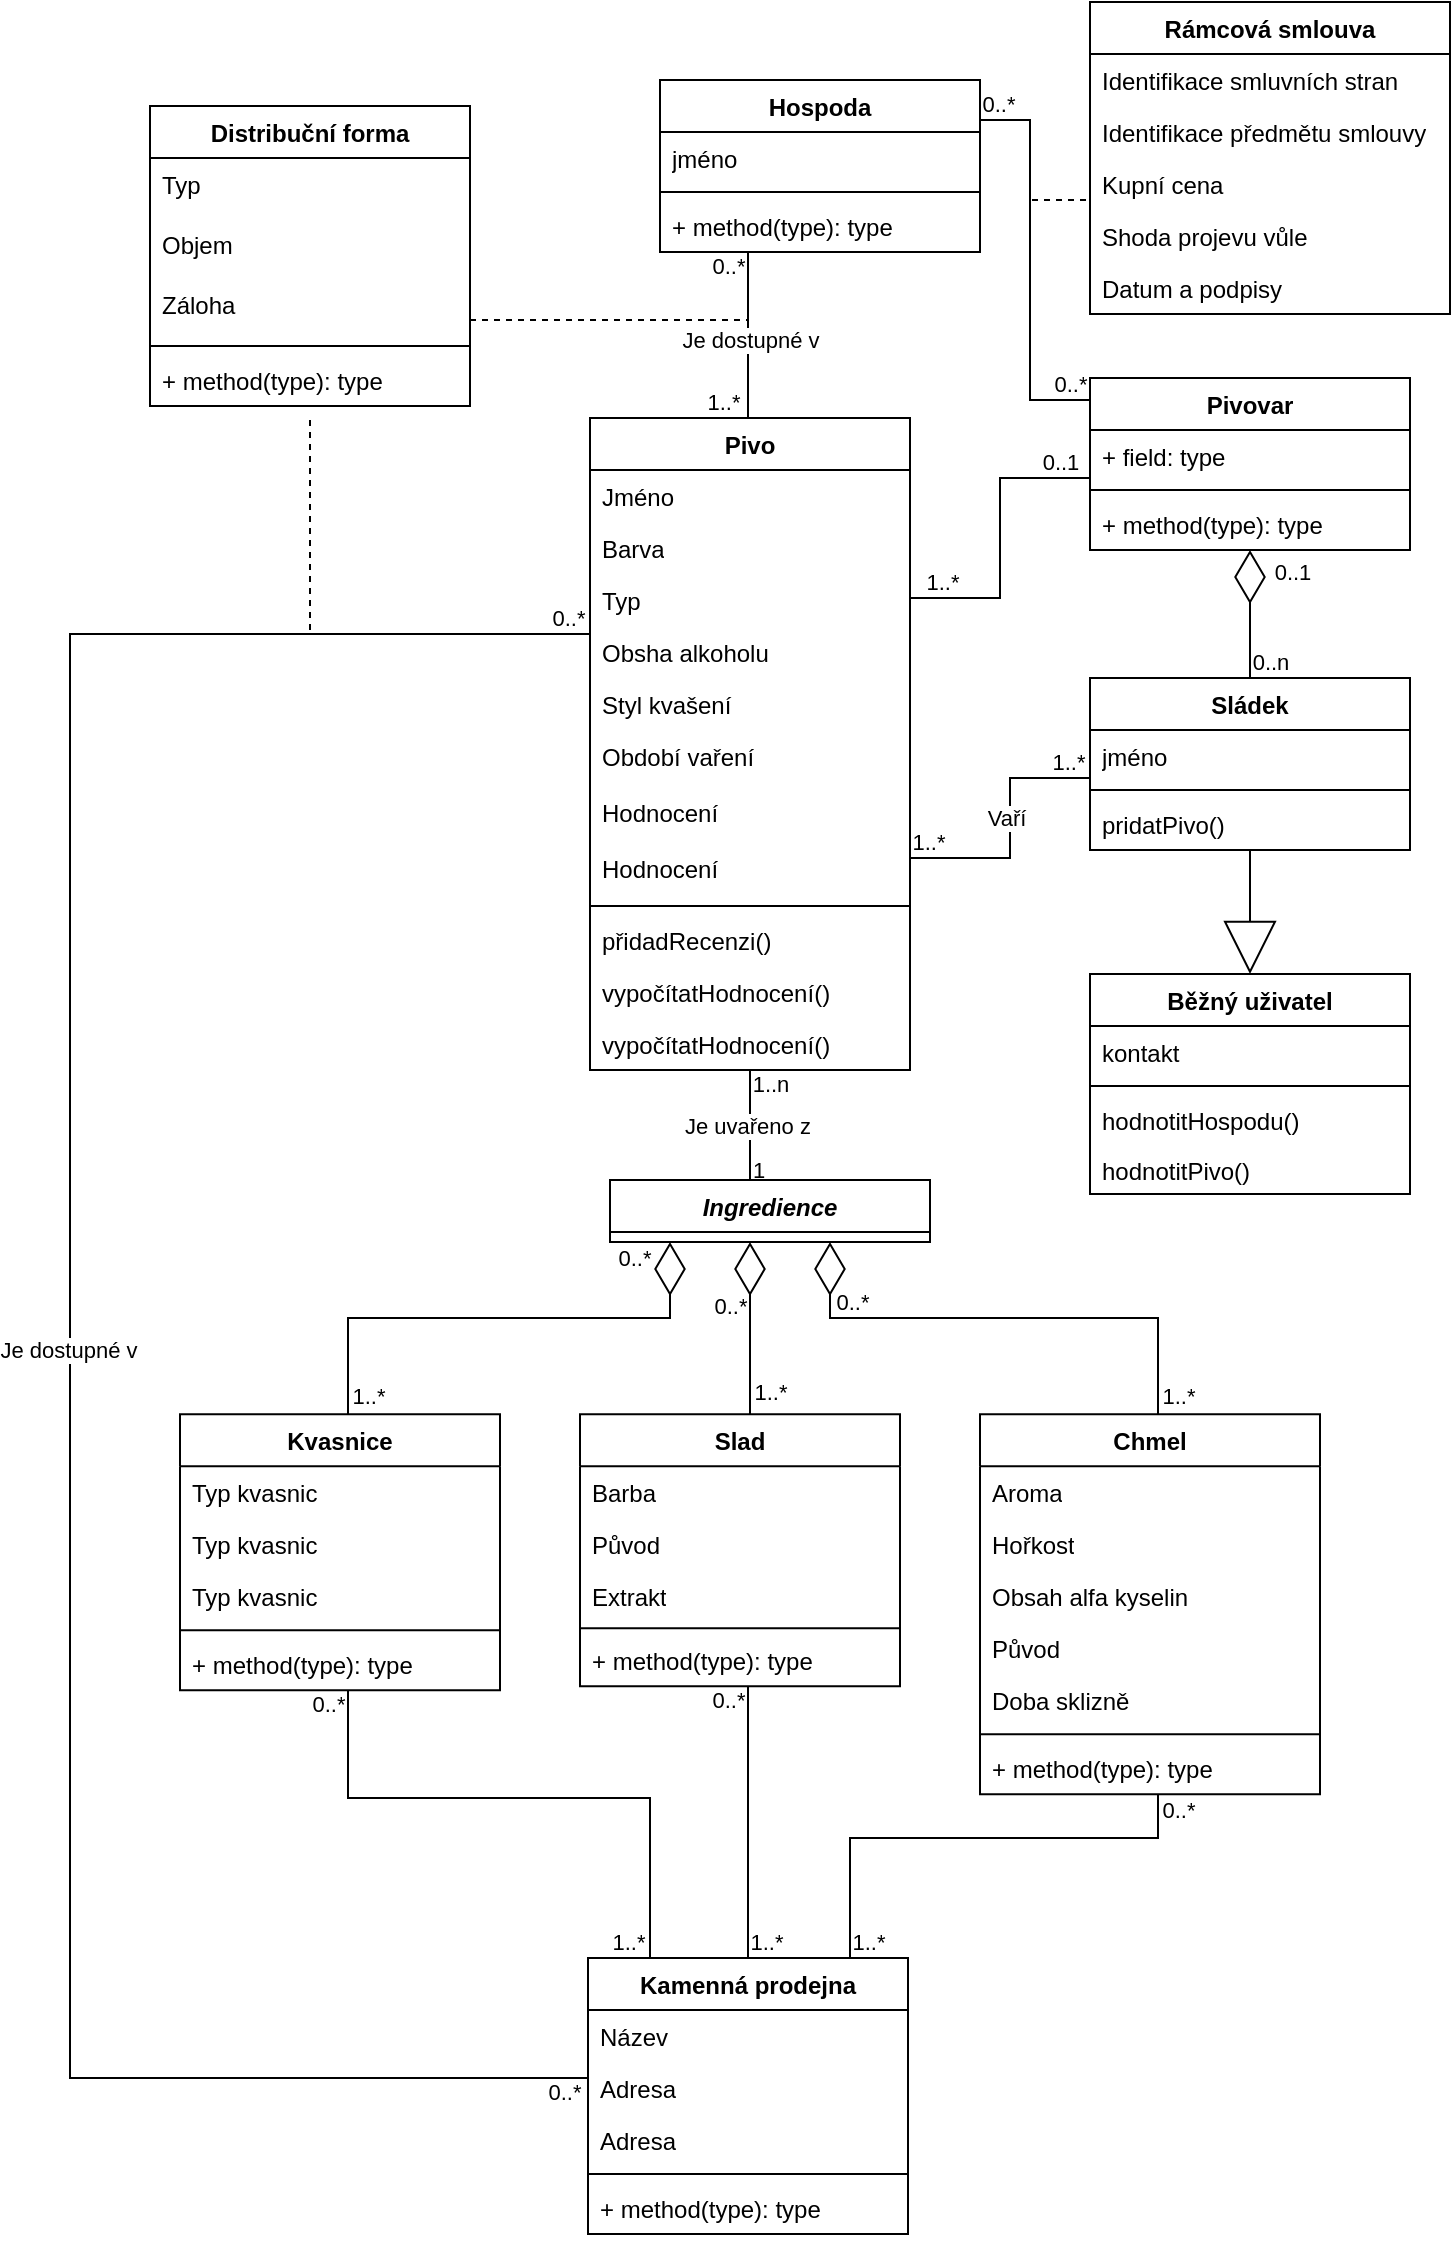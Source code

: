 <mxfile>
    <diagram id="C5RBs43oDa-KdzZeNtuy" name="Page-1">
        <mxGraphModel dx="566" dy="412" grid="1" gridSize="10" guides="1" tooltips="1" connect="1" arrows="1" fold="1" page="1" pageScale="1" pageWidth="827" pageHeight="1169" math="0" shadow="0">
            <root>
                <mxCell id="WIyWlLk6GJQsqaUBKTNV-0"/>
                <mxCell id="WIyWlLk6GJQsqaUBKTNV-1" parent="WIyWlLk6GJQsqaUBKTNV-0"/>
                <mxCell id="sR6NPdm-bq62-Y4CgQ1I-216" style="edgeStyle=orthogonalEdgeStyle;rounded=0;orthogonalLoop=1;jettySize=auto;html=1;endArrow=none;endFill=0;" parent="WIyWlLk6GJQsqaUBKTNV-1" source="sR6NPdm-bq62-Y4CgQ1I-8" target="sR6NPdm-bq62-Y4CgQ1I-145" edge="1">
                    <mxGeometry relative="1" as="geometry">
                        <Array as="points">
                            <mxPoint x="440" y="550"/>
                            <mxPoint x="440" y="550"/>
                        </Array>
                    </mxGeometry>
                </mxCell>
                <mxCell id="sR6NPdm-bq62-Y4CgQ1I-217" value="Je uvařeno z&amp;nbsp;" style="edgeLabel;html=1;align=center;verticalAlign=middle;resizable=0;points=[];" parent="sR6NPdm-bq62-Y4CgQ1I-216" vertex="1" connectable="0">
                    <mxGeometry x="-0.118" relative="1" as="geometry">
                        <mxPoint y="3" as="offset"/>
                    </mxGeometry>
                </mxCell>
                <mxCell id="sR6NPdm-bq62-Y4CgQ1I-294" value="1..n" style="edgeLabel;html=1;align=center;verticalAlign=middle;resizable=0;points=[];" parent="sR6NPdm-bq62-Y4CgQ1I-216" vertex="1" connectable="0">
                    <mxGeometry x="-0.876" y="1" relative="1" as="geometry">
                        <mxPoint x="9" y="3" as="offset"/>
                    </mxGeometry>
                </mxCell>
                <mxCell id="sR6NPdm-bq62-Y4CgQ1I-295" value="1" style="edgeLabel;html=1;align=center;verticalAlign=middle;resizable=0;points=[];" parent="sR6NPdm-bq62-Y4CgQ1I-216" vertex="1" connectable="0">
                    <mxGeometry x="0.786" relative="1" as="geometry">
                        <mxPoint x="4" y="1" as="offset"/>
                    </mxGeometry>
                </mxCell>
                <mxCell id="sR6NPdm-bq62-Y4CgQ1I-234" style="edgeStyle=orthogonalEdgeStyle;rounded=0;orthogonalLoop=1;jettySize=auto;html=1;endArrow=none;endFill=0;" parent="WIyWlLk6GJQsqaUBKTNV-1" source="sR6NPdm-bq62-Y4CgQ1I-8" target="sR6NPdm-bq62-Y4CgQ1I-149" edge="1">
                    <mxGeometry relative="1" as="geometry">
                        <Array as="points">
                            <mxPoint x="90" y="347"/>
                            <mxPoint x="90" y="1069"/>
                        </Array>
                    </mxGeometry>
                </mxCell>
                <mxCell id="sR6NPdm-bq62-Y4CgQ1I-236" value="Je dostupné v" style="edgeLabel;html=1;align=center;verticalAlign=middle;resizable=0;points=[];" parent="sR6NPdm-bq62-Y4CgQ1I-234" vertex="1" connectable="0">
                    <mxGeometry x="-0.003" y="-1" relative="1" as="geometry">
                        <mxPoint y="-1" as="offset"/>
                    </mxGeometry>
                </mxCell>
                <mxCell id="sR6NPdm-bq62-Y4CgQ1I-240" value="0..*" style="edgeLabel;html=1;align=center;verticalAlign=middle;resizable=0;points=[];" parent="sR6NPdm-bq62-Y4CgQ1I-234" vertex="1" connectable="0">
                    <mxGeometry x="-0.979" y="1" relative="1" as="geometry">
                        <mxPoint x="2" y="-9" as="offset"/>
                    </mxGeometry>
                </mxCell>
                <mxCell id="sR6NPdm-bq62-Y4CgQ1I-241" value="0..*" style="edgeLabel;html=1;align=center;verticalAlign=middle;resizable=0;points=[];" parent="sR6NPdm-bq62-Y4CgQ1I-234" vertex="1" connectable="0">
                    <mxGeometry x="0.986" y="-3" relative="1" as="geometry">
                        <mxPoint x="-4" y="4" as="offset"/>
                    </mxGeometry>
                </mxCell>
                <mxCell id="sR6NPdm-bq62-Y4CgQ1I-301" style="edgeStyle=orthogonalEdgeStyle;rounded=0;orthogonalLoop=1;jettySize=auto;html=1;endArrow=none;endFill=0;" parent="WIyWlLk6GJQsqaUBKTNV-1" source="sR6NPdm-bq62-Y4CgQ1I-8" target="sR6NPdm-bq62-Y4CgQ1I-247" edge="1">
                    <mxGeometry relative="1" as="geometry">
                        <Array as="points">
                            <mxPoint x="560" y="459"/>
                            <mxPoint x="560" y="419"/>
                        </Array>
                    </mxGeometry>
                </mxCell>
                <mxCell id="sR6NPdm-bq62-Y4CgQ1I-302" value="Vaří" style="edgeLabel;html=1;align=center;verticalAlign=middle;resizable=0;points=[];" parent="sR6NPdm-bq62-Y4CgQ1I-301" vertex="1" connectable="0">
                    <mxGeometry x="-0.033" y="2" relative="1" as="geometry">
                        <mxPoint y="-7" as="offset"/>
                    </mxGeometry>
                </mxCell>
                <mxCell id="sR6NPdm-bq62-Y4CgQ1I-303" value="1..*" style="edgeLabel;html=1;align=center;verticalAlign=middle;resizable=0;points=[];" parent="sR6NPdm-bq62-Y4CgQ1I-301" vertex="1" connectable="0">
                    <mxGeometry x="-0.908" y="2" relative="1" as="geometry">
                        <mxPoint x="3" y="-6" as="offset"/>
                    </mxGeometry>
                </mxCell>
                <mxCell id="sR6NPdm-bq62-Y4CgQ1I-304" value="1..*" style="edgeLabel;html=1;align=center;verticalAlign=middle;resizable=0;points=[];" parent="sR6NPdm-bq62-Y4CgQ1I-301" vertex="1" connectable="0">
                    <mxGeometry x="0.854" y="2" relative="1" as="geometry">
                        <mxPoint x="-2" y="-6" as="offset"/>
                    </mxGeometry>
                </mxCell>
                <mxCell id="sR6NPdm-bq62-Y4CgQ1I-8" value="Pivo" style="swimlane;fontStyle=1;align=center;verticalAlign=top;childLayout=stackLayout;horizontal=1;startSize=26;horizontalStack=0;resizeParent=1;resizeParentMax=0;resizeLast=0;collapsible=1;marginBottom=0;whiteSpace=wrap;html=1;" parent="WIyWlLk6GJQsqaUBKTNV-1" vertex="1">
                    <mxGeometry x="350" y="239" width="160" height="326" as="geometry"/>
                </mxCell>
                <mxCell id="sR6NPdm-bq62-Y4CgQ1I-9" value="Jméno" style="text;strokeColor=none;fillColor=none;align=left;verticalAlign=top;spacingLeft=4;spacingRight=4;overflow=hidden;rotatable=0;points=[[0,0.5],[1,0.5]];portConstraint=eastwest;whiteSpace=wrap;html=1;" parent="sR6NPdm-bq62-Y4CgQ1I-8" vertex="1">
                    <mxGeometry y="26" width="160" height="26" as="geometry"/>
                </mxCell>
                <mxCell id="sR6NPdm-bq62-Y4CgQ1I-12" value="Barva" style="text;strokeColor=none;fillColor=none;align=left;verticalAlign=top;spacingLeft=4;spacingRight=4;overflow=hidden;rotatable=0;points=[[0,0.5],[1,0.5]];portConstraint=eastwest;whiteSpace=wrap;html=1;" parent="sR6NPdm-bq62-Y4CgQ1I-8" vertex="1">
                    <mxGeometry y="52" width="160" height="26" as="geometry"/>
                </mxCell>
                <mxCell id="sR6NPdm-bq62-Y4CgQ1I-13" value="Typ" style="text;strokeColor=none;fillColor=none;align=left;verticalAlign=top;spacingLeft=4;spacingRight=4;overflow=hidden;rotatable=0;points=[[0,0.5],[1,0.5]];portConstraint=eastwest;whiteSpace=wrap;html=1;" parent="sR6NPdm-bq62-Y4CgQ1I-8" vertex="1">
                    <mxGeometry y="78" width="160" height="26" as="geometry"/>
                </mxCell>
                <mxCell id="sR6NPdm-bq62-Y4CgQ1I-14" value="Obsha alkoholu" style="text;strokeColor=none;fillColor=none;align=left;verticalAlign=top;spacingLeft=4;spacingRight=4;overflow=hidden;rotatable=0;points=[[0,0.5],[1,0.5]];portConstraint=eastwest;whiteSpace=wrap;html=1;" parent="sR6NPdm-bq62-Y4CgQ1I-8" vertex="1">
                    <mxGeometry y="104" width="160" height="26" as="geometry"/>
                </mxCell>
                <mxCell id="sR6NPdm-bq62-Y4CgQ1I-143" value="Styl kvašení" style="text;strokeColor=none;fillColor=none;align=left;verticalAlign=top;spacingLeft=4;spacingRight=4;overflow=hidden;rotatable=0;points=[[0,0.5],[1,0.5]];portConstraint=eastwest;whiteSpace=wrap;html=1;" parent="sR6NPdm-bq62-Y4CgQ1I-8" vertex="1">
                    <mxGeometry y="130" width="160" height="26" as="geometry"/>
                </mxCell>
                <mxCell id="sR6NPdm-bq62-Y4CgQ1I-144" value="Období vaření" style="text;strokeColor=none;fillColor=none;align=left;verticalAlign=top;spacingLeft=4;spacingRight=4;overflow=hidden;rotatable=0;points=[[0,0.5],[1,0.5]];portConstraint=eastwest;whiteSpace=wrap;html=1;" parent="sR6NPdm-bq62-Y4CgQ1I-8" vertex="1">
                    <mxGeometry y="156" width="160" height="28" as="geometry"/>
                </mxCell>
                <mxCell id="sR6NPdm-bq62-Y4CgQ1I-259" value="Hodnocení" style="text;strokeColor=none;fillColor=none;align=left;verticalAlign=top;spacingLeft=4;spacingRight=4;overflow=hidden;rotatable=0;points=[[0,0.5],[1,0.5]];portConstraint=eastwest;whiteSpace=wrap;html=1;" parent="sR6NPdm-bq62-Y4CgQ1I-8" vertex="1">
                    <mxGeometry y="184" width="160" height="28" as="geometry"/>
                </mxCell>
                <mxCell id="sR6NPdm-bq62-Y4CgQ1I-325" value="Hodnocení" style="text;strokeColor=none;fillColor=none;align=left;verticalAlign=top;spacingLeft=4;spacingRight=4;overflow=hidden;rotatable=0;points=[[0,0.5],[1,0.5]];portConstraint=eastwest;whiteSpace=wrap;html=1;" parent="sR6NPdm-bq62-Y4CgQ1I-8" vertex="1">
                    <mxGeometry y="212" width="160" height="28" as="geometry"/>
                </mxCell>
                <mxCell id="sR6NPdm-bq62-Y4CgQ1I-10" value="" style="line;strokeWidth=1;fillColor=none;align=left;verticalAlign=middle;spacingTop=-1;spacingLeft=3;spacingRight=3;rotatable=0;labelPosition=right;points=[];portConstraint=eastwest;strokeColor=inherit;" parent="sR6NPdm-bq62-Y4CgQ1I-8" vertex="1">
                    <mxGeometry y="240" width="160" height="8" as="geometry"/>
                </mxCell>
                <mxCell id="sR6NPdm-bq62-Y4CgQ1I-322" value="přidadRecenzi()" style="text;strokeColor=none;fillColor=none;align=left;verticalAlign=top;spacingLeft=4;spacingRight=4;overflow=hidden;rotatable=0;points=[[0,0.5],[1,0.5]];portConstraint=eastwest;whiteSpace=wrap;html=1;" parent="sR6NPdm-bq62-Y4CgQ1I-8" vertex="1">
                    <mxGeometry y="248" width="160" height="26" as="geometry"/>
                </mxCell>
                <mxCell id="sR6NPdm-bq62-Y4CgQ1I-11" value="vypočítatHodnocení()" style="text;strokeColor=none;fillColor=none;align=left;verticalAlign=top;spacingLeft=4;spacingRight=4;overflow=hidden;rotatable=0;points=[[0,0.5],[1,0.5]];portConstraint=eastwest;whiteSpace=wrap;html=1;" parent="sR6NPdm-bq62-Y4CgQ1I-8" vertex="1">
                    <mxGeometry y="274" width="160" height="26" as="geometry"/>
                </mxCell>
                <mxCell id="sR6NPdm-bq62-Y4CgQ1I-323" value="vypočítatHodnocení()" style="text;strokeColor=none;fillColor=none;align=left;verticalAlign=top;spacingLeft=4;spacingRight=4;overflow=hidden;rotatable=0;points=[[0,0.5],[1,0.5]];portConstraint=eastwest;whiteSpace=wrap;html=1;" parent="sR6NPdm-bq62-Y4CgQ1I-8" vertex="1">
                    <mxGeometry y="300" width="160" height="26" as="geometry"/>
                </mxCell>
                <mxCell id="sR6NPdm-bq62-Y4CgQ1I-149" value="Kamenná prodejna" style="swimlane;fontStyle=1;align=center;verticalAlign=top;childLayout=stackLayout;horizontal=1;startSize=26;horizontalStack=0;resizeParent=1;resizeParentMax=0;resizeLast=0;collapsible=1;marginBottom=0;whiteSpace=wrap;html=1;" parent="WIyWlLk6GJQsqaUBKTNV-1" vertex="1">
                    <mxGeometry x="349" y="1009" width="160" height="138" as="geometry"/>
                </mxCell>
                <mxCell id="sR6NPdm-bq62-Y4CgQ1I-150" value="Název" style="text;strokeColor=none;fillColor=none;align=left;verticalAlign=top;spacingLeft=4;spacingRight=4;overflow=hidden;rotatable=0;points=[[0,0.5],[1,0.5]];portConstraint=eastwest;whiteSpace=wrap;html=1;" parent="sR6NPdm-bq62-Y4CgQ1I-149" vertex="1">
                    <mxGeometry y="26" width="160" height="26" as="geometry"/>
                </mxCell>
                <mxCell id="sR6NPdm-bq62-Y4CgQ1I-242" value="Adresa" style="text;strokeColor=none;fillColor=none;align=left;verticalAlign=top;spacingLeft=4;spacingRight=4;overflow=hidden;rotatable=0;points=[[0,0.5],[1,0.5]];portConstraint=eastwest;whiteSpace=wrap;html=1;" parent="sR6NPdm-bq62-Y4CgQ1I-149" vertex="1">
                    <mxGeometry y="52" width="160" height="26" as="geometry"/>
                </mxCell>
                <mxCell id="sR6NPdm-bq62-Y4CgQ1I-187" value="Adresa" style="text;strokeColor=none;fillColor=none;align=left;verticalAlign=top;spacingLeft=4;spacingRight=4;overflow=hidden;rotatable=0;points=[[0,0.5],[1,0.5]];portConstraint=eastwest;whiteSpace=wrap;html=1;" parent="sR6NPdm-bq62-Y4CgQ1I-149" vertex="1">
                    <mxGeometry y="78" width="160" height="26" as="geometry"/>
                </mxCell>
                <mxCell id="sR6NPdm-bq62-Y4CgQ1I-151" value="" style="line;strokeWidth=1;fillColor=none;align=left;verticalAlign=middle;spacingTop=-1;spacingLeft=3;spacingRight=3;rotatable=0;labelPosition=right;points=[];portConstraint=eastwest;strokeColor=inherit;" parent="sR6NPdm-bq62-Y4CgQ1I-149" vertex="1">
                    <mxGeometry y="104" width="160" height="8" as="geometry"/>
                </mxCell>
                <mxCell id="sR6NPdm-bq62-Y4CgQ1I-152" value="+ method(type): type" style="text;strokeColor=none;fillColor=none;align=left;verticalAlign=top;spacingLeft=4;spacingRight=4;overflow=hidden;rotatable=0;points=[[0,0.5],[1,0.5]];portConstraint=eastwest;whiteSpace=wrap;html=1;" parent="sR6NPdm-bq62-Y4CgQ1I-149" vertex="1">
                    <mxGeometry y="112" width="160" height="26" as="geometry"/>
                </mxCell>
                <mxCell id="sR6NPdm-bq62-Y4CgQ1I-190" style="edgeStyle=orthogonalEdgeStyle;rounded=0;orthogonalLoop=1;jettySize=auto;html=1;endArrow=none;endFill=0;" parent="WIyWlLk6GJQsqaUBKTNV-1" source="sR6NPdm-bq62-Y4CgQ1I-153" target="sR6NPdm-bq62-Y4CgQ1I-149" edge="1">
                    <mxGeometry relative="1" as="geometry">
                        <Array as="points">
                            <mxPoint x="429" y="899"/>
                            <mxPoint x="429" y="899"/>
                        </Array>
                    </mxGeometry>
                </mxCell>
                <mxCell id="sR6NPdm-bq62-Y4CgQ1I-326" value="1..*" style="edgeLabel;html=1;align=center;verticalAlign=middle;resizable=0;points=[];" parent="sR6NPdm-bq62-Y4CgQ1I-190" vertex="1" connectable="0">
                    <mxGeometry x="-0.845" relative="1" as="geometry">
                        <mxPoint x="9" y="117" as="offset"/>
                    </mxGeometry>
                </mxCell>
                <mxCell id="sR6NPdm-bq62-Y4CgQ1I-332" value="0..*" style="edgeLabel;html=1;align=center;verticalAlign=middle;resizable=0;points=[];" parent="sR6NPdm-bq62-Y4CgQ1I-190" vertex="1" connectable="0">
                    <mxGeometry x="-0.885" y="-1" relative="1" as="geometry">
                        <mxPoint x="-9" y="-1" as="offset"/>
                    </mxGeometry>
                </mxCell>
                <mxCell id="sR6NPdm-bq62-Y4CgQ1I-153" value="Slad" style="swimlane;fontStyle=1;align=center;verticalAlign=top;childLayout=stackLayout;horizontal=1;startSize=26;horizontalStack=0;resizeParent=1;resizeParentMax=0;resizeLast=0;collapsible=1;marginBottom=0;whiteSpace=wrap;html=1;" parent="WIyWlLk6GJQsqaUBKTNV-1" vertex="1">
                    <mxGeometry x="345" y="737.17" width="160" height="136" as="geometry"/>
                </mxCell>
                <mxCell id="sR6NPdm-bq62-Y4CgQ1I-154" value="Barba" style="text;strokeColor=none;fillColor=none;align=left;verticalAlign=top;spacingLeft=4;spacingRight=4;overflow=hidden;rotatable=0;points=[[0,0.5],[1,0.5]];portConstraint=eastwest;whiteSpace=wrap;html=1;" parent="sR6NPdm-bq62-Y4CgQ1I-153" vertex="1">
                    <mxGeometry y="26" width="160" height="26" as="geometry"/>
                </mxCell>
                <mxCell id="sR6NPdm-bq62-Y4CgQ1I-177" value="Původ" style="text;strokeColor=none;fillColor=none;align=left;verticalAlign=top;spacingLeft=4;spacingRight=4;overflow=hidden;rotatable=0;points=[[0,0.5],[1,0.5]];portConstraint=eastwest;whiteSpace=wrap;html=1;" parent="sR6NPdm-bq62-Y4CgQ1I-153" vertex="1">
                    <mxGeometry y="52" width="160" height="26" as="geometry"/>
                </mxCell>
                <mxCell id="sR6NPdm-bq62-Y4CgQ1I-178" value="Extrakt" style="text;strokeColor=none;fillColor=none;align=left;verticalAlign=top;spacingLeft=4;spacingRight=4;overflow=hidden;rotatable=0;points=[[0,0.5],[1,0.5]];portConstraint=eastwest;whiteSpace=wrap;html=1;" parent="sR6NPdm-bq62-Y4CgQ1I-153" vertex="1">
                    <mxGeometry y="78" width="160" height="26" as="geometry"/>
                </mxCell>
                <mxCell id="sR6NPdm-bq62-Y4CgQ1I-155" value="" style="line;strokeWidth=1;fillColor=none;align=left;verticalAlign=middle;spacingTop=-1;spacingLeft=3;spacingRight=3;rotatable=0;labelPosition=right;points=[];portConstraint=eastwest;strokeColor=inherit;" parent="sR6NPdm-bq62-Y4CgQ1I-153" vertex="1">
                    <mxGeometry y="104" width="160" height="6" as="geometry"/>
                </mxCell>
                <mxCell id="sR6NPdm-bq62-Y4CgQ1I-156" value="+ method(type): type" style="text;strokeColor=none;fillColor=none;align=left;verticalAlign=top;spacingLeft=4;spacingRight=4;overflow=hidden;rotatable=0;points=[[0,0.5],[1,0.5]];portConstraint=eastwest;whiteSpace=wrap;html=1;" parent="sR6NPdm-bq62-Y4CgQ1I-153" vertex="1">
                    <mxGeometry y="110" width="160" height="26" as="geometry"/>
                </mxCell>
                <mxCell id="sR6NPdm-bq62-Y4CgQ1I-172" style="edgeStyle=orthogonalEdgeStyle;rounded=0;orthogonalLoop=1;jettySize=auto;html=1;startSize=6;endArrow=diamondThin;endFill=0;endSize=24;" parent="WIyWlLk6GJQsqaUBKTNV-1" source="sR6NPdm-bq62-Y4CgQ1I-157" target="sR6NPdm-bq62-Y4CgQ1I-145" edge="1">
                    <mxGeometry relative="1" as="geometry">
                        <Array as="points">
                            <mxPoint x="229" y="689"/>
                            <mxPoint x="390" y="689"/>
                        </Array>
                    </mxGeometry>
                </mxCell>
                <mxCell id="sR6NPdm-bq62-Y4CgQ1I-288" value="1..*" style="edgeLabel;html=1;align=center;verticalAlign=middle;resizable=0;points=[];" parent="sR6NPdm-bq62-Y4CgQ1I-172" vertex="1" connectable="0">
                    <mxGeometry x="-0.912" relative="1" as="geometry">
                        <mxPoint x="10" y="2" as="offset"/>
                    </mxGeometry>
                </mxCell>
                <mxCell id="sR6NPdm-bq62-Y4CgQ1I-289" value="0..*" style="edgeLabel;html=1;align=center;verticalAlign=middle;resizable=0;points=[];" parent="sR6NPdm-bq62-Y4CgQ1I-172" vertex="1" connectable="0">
                    <mxGeometry x="0.913" y="8" relative="1" as="geometry">
                        <mxPoint x="-10" y="-3" as="offset"/>
                    </mxGeometry>
                </mxCell>
                <mxCell id="sR6NPdm-bq62-Y4CgQ1I-189" style="edgeStyle=orthogonalEdgeStyle;rounded=0;orthogonalLoop=1;jettySize=auto;html=1;endArrow=none;endFill=0;" parent="WIyWlLk6GJQsqaUBKTNV-1" source="sR6NPdm-bq62-Y4CgQ1I-157" target="sR6NPdm-bq62-Y4CgQ1I-149" edge="1">
                    <mxGeometry relative="1" as="geometry">
                        <Array as="points">
                            <mxPoint x="229" y="929"/>
                            <mxPoint x="380" y="929"/>
                        </Array>
                    </mxGeometry>
                </mxCell>
                <mxCell id="sR6NPdm-bq62-Y4CgQ1I-331" value="0..*" style="edgeLabel;html=1;align=center;verticalAlign=middle;resizable=0;points=[];" parent="sR6NPdm-bq62-Y4CgQ1I-189" vertex="1" connectable="0">
                    <mxGeometry x="-0.929" y="-3" relative="1" as="geometry">
                        <mxPoint x="-7" y="-3" as="offset"/>
                    </mxGeometry>
                </mxCell>
                <mxCell id="sR6NPdm-bq62-Y4CgQ1I-157" value="Kvasnice" style="swimlane;fontStyle=1;align=center;verticalAlign=top;childLayout=stackLayout;horizontal=1;startSize=26;horizontalStack=0;resizeParent=1;resizeParentMax=0;resizeLast=0;collapsible=1;marginBottom=0;whiteSpace=wrap;html=1;" parent="WIyWlLk6GJQsqaUBKTNV-1" vertex="1">
                    <mxGeometry x="145" y="737.17" width="160" height="138" as="geometry">
                        <mxRectangle x="145" y="737.17" width="90" height="30" as="alternateBounds"/>
                    </mxGeometry>
                </mxCell>
                <mxCell id="sR6NPdm-bq62-Y4CgQ1I-158" value="Typ kvasnic" style="text;strokeColor=none;fillColor=none;align=left;verticalAlign=top;spacingLeft=4;spacingRight=4;overflow=hidden;rotatable=0;points=[[0,0.5],[1,0.5]];portConstraint=eastwest;whiteSpace=wrap;html=1;" parent="sR6NPdm-bq62-Y4CgQ1I-157" vertex="1">
                    <mxGeometry y="26" width="160" height="26" as="geometry"/>
                </mxCell>
                <mxCell id="sR6NPdm-bq62-Y4CgQ1I-175" value="Typ kvasnic" style="text;strokeColor=none;fillColor=none;align=left;verticalAlign=top;spacingLeft=4;spacingRight=4;overflow=hidden;rotatable=0;points=[[0,0.5],[1,0.5]];portConstraint=eastwest;whiteSpace=wrap;html=1;" parent="sR6NPdm-bq62-Y4CgQ1I-157" vertex="1">
                    <mxGeometry y="52" width="160" height="26" as="geometry"/>
                </mxCell>
                <mxCell id="sR6NPdm-bq62-Y4CgQ1I-176" value="Typ kvasnic" style="text;strokeColor=none;fillColor=none;align=left;verticalAlign=top;spacingLeft=4;spacingRight=4;overflow=hidden;rotatable=0;points=[[0,0.5],[1,0.5]];portConstraint=eastwest;whiteSpace=wrap;html=1;" parent="sR6NPdm-bq62-Y4CgQ1I-157" vertex="1">
                    <mxGeometry y="78" width="160" height="26" as="geometry"/>
                </mxCell>
                <mxCell id="sR6NPdm-bq62-Y4CgQ1I-159" value="" style="line;strokeWidth=1;fillColor=none;align=left;verticalAlign=middle;spacingTop=-1;spacingLeft=3;spacingRight=3;rotatable=0;labelPosition=right;points=[];portConstraint=eastwest;strokeColor=inherit;" parent="sR6NPdm-bq62-Y4CgQ1I-157" vertex="1">
                    <mxGeometry y="104" width="160" height="8" as="geometry"/>
                </mxCell>
                <mxCell id="sR6NPdm-bq62-Y4CgQ1I-160" value="+ method(type): type" style="text;strokeColor=none;fillColor=none;align=left;verticalAlign=top;spacingLeft=4;spacingRight=4;overflow=hidden;rotatable=0;points=[[0,0.5],[1,0.5]];portConstraint=eastwest;whiteSpace=wrap;html=1;" parent="sR6NPdm-bq62-Y4CgQ1I-157" vertex="1">
                    <mxGeometry y="112" width="160" height="26" as="geometry"/>
                </mxCell>
                <mxCell id="sR6NPdm-bq62-Y4CgQ1I-186" style="edgeStyle=orthogonalEdgeStyle;rounded=0;orthogonalLoop=1;jettySize=auto;html=1;endArrow=diamondThin;endFill=0;endSize=24;" parent="WIyWlLk6GJQsqaUBKTNV-1" source="sR6NPdm-bq62-Y4CgQ1I-165" target="sR6NPdm-bq62-Y4CgQ1I-145" edge="1">
                    <mxGeometry relative="1" as="geometry">
                        <Array as="points">
                            <mxPoint x="634" y="689"/>
                            <mxPoint x="470" y="689"/>
                        </Array>
                    </mxGeometry>
                </mxCell>
                <mxCell id="sR6NPdm-bq62-Y4CgQ1I-285" value="1..*" style="edgeLabel;html=1;align=center;verticalAlign=middle;resizable=0;points=[];" parent="sR6NPdm-bq62-Y4CgQ1I-186" vertex="1" connectable="0">
                    <mxGeometry x="-0.914" relative="1" as="geometry">
                        <mxPoint x="10" y="2" as="offset"/>
                    </mxGeometry>
                </mxCell>
                <mxCell id="sR6NPdm-bq62-Y4CgQ1I-191" style="edgeStyle=orthogonalEdgeStyle;rounded=0;orthogonalLoop=1;jettySize=auto;html=1;endArrow=none;endFill=0;" parent="WIyWlLk6GJQsqaUBKTNV-1" source="sR6NPdm-bq62-Y4CgQ1I-165" target="sR6NPdm-bq62-Y4CgQ1I-149" edge="1">
                    <mxGeometry relative="1" as="geometry">
                        <Array as="points">
                            <mxPoint x="634" y="949"/>
                            <mxPoint x="480" y="949"/>
                        </Array>
                    </mxGeometry>
                </mxCell>
                <mxCell id="sR6NPdm-bq62-Y4CgQ1I-335" value="0..*" style="edgeLabel;html=1;align=center;verticalAlign=middle;resizable=0;points=[];" parent="sR6NPdm-bq62-Y4CgQ1I-191" vertex="1" connectable="0">
                    <mxGeometry x="-0.92" relative="1" as="geometry">
                        <mxPoint x="10" y="-2" as="offset"/>
                    </mxGeometry>
                </mxCell>
                <mxCell id="sR6NPdm-bq62-Y4CgQ1I-165" value="Chmel" style="swimlane;fontStyle=1;align=center;verticalAlign=top;childLayout=stackLayout;horizontal=1;startSize=26;horizontalStack=0;resizeParent=1;resizeParentMax=0;resizeLast=0;collapsible=1;marginBottom=0;whiteSpace=wrap;html=1;" parent="WIyWlLk6GJQsqaUBKTNV-1" vertex="1">
                    <mxGeometry x="545" y="737.17" width="170" height="190" as="geometry"/>
                </mxCell>
                <mxCell id="sR6NPdm-bq62-Y4CgQ1I-166" value="Aroma" style="text;strokeColor=none;fillColor=none;align=left;verticalAlign=top;spacingLeft=4;spacingRight=4;overflow=hidden;rotatable=0;points=[[0,0.5],[1,0.5]];portConstraint=eastwest;whiteSpace=wrap;html=1;" parent="sR6NPdm-bq62-Y4CgQ1I-165" vertex="1">
                    <mxGeometry y="26" width="170" height="26" as="geometry"/>
                </mxCell>
                <mxCell id="sR6NPdm-bq62-Y4CgQ1I-179" value="Hořkost" style="text;strokeColor=none;fillColor=none;align=left;verticalAlign=top;spacingLeft=4;spacingRight=4;overflow=hidden;rotatable=0;points=[[0,0.5],[1,0.5]];portConstraint=eastwest;whiteSpace=wrap;html=1;" parent="sR6NPdm-bq62-Y4CgQ1I-165" vertex="1">
                    <mxGeometry y="52" width="170" height="26" as="geometry"/>
                </mxCell>
                <mxCell id="sR6NPdm-bq62-Y4CgQ1I-180" value="Obsah alfa kyselin" style="text;strokeColor=none;fillColor=none;align=left;verticalAlign=top;spacingLeft=4;spacingRight=4;overflow=hidden;rotatable=0;points=[[0,0.5],[1,0.5]];portConstraint=eastwest;whiteSpace=wrap;html=1;" parent="sR6NPdm-bq62-Y4CgQ1I-165" vertex="1">
                    <mxGeometry y="78" width="170" height="26" as="geometry"/>
                </mxCell>
                <mxCell id="sR6NPdm-bq62-Y4CgQ1I-181" value="Původ" style="text;strokeColor=none;fillColor=none;align=left;verticalAlign=top;spacingLeft=4;spacingRight=4;overflow=hidden;rotatable=0;points=[[0,0.5],[1,0.5]];portConstraint=eastwest;whiteSpace=wrap;html=1;" parent="sR6NPdm-bq62-Y4CgQ1I-165" vertex="1">
                    <mxGeometry y="104" width="170" height="26" as="geometry"/>
                </mxCell>
                <mxCell id="sR6NPdm-bq62-Y4CgQ1I-182" value="Doba sklizně" style="text;strokeColor=none;fillColor=none;align=left;verticalAlign=top;spacingLeft=4;spacingRight=4;overflow=hidden;rotatable=0;points=[[0,0.5],[1,0.5]];portConstraint=eastwest;whiteSpace=wrap;html=1;" parent="sR6NPdm-bq62-Y4CgQ1I-165" vertex="1">
                    <mxGeometry y="130" width="170" height="26" as="geometry"/>
                </mxCell>
                <mxCell id="sR6NPdm-bq62-Y4CgQ1I-167" value="" style="line;strokeWidth=1;fillColor=none;align=left;verticalAlign=middle;spacingTop=-1;spacingLeft=3;spacingRight=3;rotatable=0;labelPosition=right;points=[];portConstraint=eastwest;strokeColor=inherit;" parent="sR6NPdm-bq62-Y4CgQ1I-165" vertex="1">
                    <mxGeometry y="156" width="170" height="8" as="geometry"/>
                </mxCell>
                <mxCell id="sR6NPdm-bq62-Y4CgQ1I-168" value="+ method(type): type" style="text;strokeColor=none;fillColor=none;align=left;verticalAlign=top;spacingLeft=4;spacingRight=4;overflow=hidden;rotatable=0;points=[[0,0.5],[1,0.5]];portConstraint=eastwest;whiteSpace=wrap;html=1;" parent="sR6NPdm-bq62-Y4CgQ1I-165" vertex="1">
                    <mxGeometry y="164" width="170" height="26" as="geometry"/>
                </mxCell>
                <mxCell id="sR6NPdm-bq62-Y4CgQ1I-145" value="&lt;i&gt;Ingredience&lt;/i&gt;" style="swimlane;fontStyle=1;align=center;verticalAlign=top;childLayout=stackLayout;horizontal=1;startSize=26;horizontalStack=0;resizeParent=1;resizeParentMax=0;resizeLast=0;collapsible=1;marginBottom=0;whiteSpace=wrap;html=1;" parent="WIyWlLk6GJQsqaUBKTNV-1" vertex="1">
                    <mxGeometry x="360" y="620" width="160" height="31" as="geometry"/>
                </mxCell>
                <mxCell id="sR6NPdm-bq62-Y4CgQ1I-173" style="edgeStyle=orthogonalEdgeStyle;rounded=0;orthogonalLoop=1;jettySize=auto;html=1;startSize=6;endArrow=diamondThin;endFill=0;endSize=24;" parent="WIyWlLk6GJQsqaUBKTNV-1" source="sR6NPdm-bq62-Y4CgQ1I-153" target="sR6NPdm-bq62-Y4CgQ1I-145" edge="1">
                    <mxGeometry relative="1" as="geometry">
                        <mxPoint x="669" y="679" as="sourcePoint"/>
                        <mxPoint x="609" y="509" as="targetPoint"/>
                        <Array as="points">
                            <mxPoint x="430" y="710"/>
                            <mxPoint x="430" y="710"/>
                        </Array>
                    </mxGeometry>
                </mxCell>
                <mxCell id="sR6NPdm-bq62-Y4CgQ1I-287" value="1..*" style="edgeLabel;html=1;align=center;verticalAlign=middle;resizable=0;points=[];" parent="sR6NPdm-bq62-Y4CgQ1I-173" vertex="1" connectable="0">
                    <mxGeometry x="-0.706" y="-1" relative="1" as="geometry">
                        <mxPoint x="9" y="1" as="offset"/>
                    </mxGeometry>
                </mxCell>
                <mxCell id="sR6NPdm-bq62-Y4CgQ1I-315" style="edgeStyle=orthogonalEdgeStyle;rounded=0;orthogonalLoop=1;jettySize=auto;html=1;dashed=1;endArrow=none;endFill=0;" parent="WIyWlLk6GJQsqaUBKTNV-1" source="sR6NPdm-bq62-Y4CgQ1I-199" edge="1">
                    <mxGeometry relative="1" as="geometry">
                        <mxPoint x="289" y="158.003" as="sourcePoint"/>
                        <mxPoint x="429.003" y="156" as="targetPoint"/>
                        <Array as="points">
                            <mxPoint x="429" y="190"/>
                        </Array>
                    </mxGeometry>
                </mxCell>
                <mxCell id="sR6NPdm-bq62-Y4CgQ1I-316" style="edgeStyle=orthogonalEdgeStyle;rounded=0;orthogonalLoop=1;jettySize=auto;html=1;endArrow=none;endFill=0;dashed=1;" parent="WIyWlLk6GJQsqaUBKTNV-1" edge="1">
                    <mxGeometry relative="1" as="geometry">
                        <mxPoint x="210.0" y="240.0" as="sourcePoint"/>
                        <mxPoint x="350" y="347" as="targetPoint"/>
                        <Array as="points">
                            <mxPoint x="210" y="347"/>
                        </Array>
                    </mxGeometry>
                </mxCell>
                <mxCell id="sR6NPdm-bq62-Y4CgQ1I-199" value="Distribuční forma" style="swimlane;fontStyle=1;align=center;verticalAlign=top;childLayout=stackLayout;horizontal=1;startSize=26;horizontalStack=0;resizeParent=1;resizeParentMax=0;resizeLast=0;collapsible=1;marginBottom=0;whiteSpace=wrap;html=1;" parent="WIyWlLk6GJQsqaUBKTNV-1" vertex="1">
                    <mxGeometry x="130" y="83" width="160" height="150" as="geometry"/>
                </mxCell>
                <mxCell id="sR6NPdm-bq62-Y4CgQ1I-207" value="Typ" style="text;strokeColor=none;fillColor=none;spacingLeft=4;spacingRight=4;overflow=hidden;rotatable=0;points=[[0,0.5],[1,0.5]];portConstraint=eastwest;fontSize=12;" parent="sR6NPdm-bq62-Y4CgQ1I-199" vertex="1">
                    <mxGeometry y="26" width="160" height="30" as="geometry"/>
                </mxCell>
                <mxCell id="sR6NPdm-bq62-Y4CgQ1I-208" value="Objem" style="text;strokeColor=none;fillColor=none;spacingLeft=4;spacingRight=4;overflow=hidden;rotatable=0;points=[[0,0.5],[1,0.5]];portConstraint=eastwest;fontSize=12;" parent="sR6NPdm-bq62-Y4CgQ1I-199" vertex="1">
                    <mxGeometry y="56" width="160" height="30" as="geometry"/>
                </mxCell>
                <mxCell id="sR6NPdm-bq62-Y4CgQ1I-209" value="Záloha" style="text;strokeColor=none;fillColor=none;spacingLeft=4;spacingRight=4;overflow=hidden;rotatable=0;points=[[0,0.5],[1,0.5]];portConstraint=eastwest;fontSize=12;" parent="sR6NPdm-bq62-Y4CgQ1I-199" vertex="1">
                    <mxGeometry y="86" width="160" height="30" as="geometry"/>
                </mxCell>
                <mxCell id="sR6NPdm-bq62-Y4CgQ1I-201" value="" style="line;strokeWidth=1;fillColor=none;align=left;verticalAlign=middle;spacingTop=-1;spacingLeft=3;spacingRight=3;rotatable=0;labelPosition=right;points=[];portConstraint=eastwest;strokeColor=inherit;" parent="sR6NPdm-bq62-Y4CgQ1I-199" vertex="1">
                    <mxGeometry y="116" width="160" height="8" as="geometry"/>
                </mxCell>
                <mxCell id="sR6NPdm-bq62-Y4CgQ1I-202" value="+ method(type): type" style="text;strokeColor=none;fillColor=none;align=left;verticalAlign=top;spacingLeft=4;spacingRight=4;overflow=hidden;rotatable=0;points=[[0,0.5],[1,0.5]];portConstraint=eastwest;whiteSpace=wrap;html=1;" parent="sR6NPdm-bq62-Y4CgQ1I-199" vertex="1">
                    <mxGeometry y="124" width="160" height="26" as="geometry"/>
                </mxCell>
                <mxCell id="sR6NPdm-bq62-Y4CgQ1I-311" style="edgeStyle=orthogonalEdgeStyle;rounded=0;orthogonalLoop=1;jettySize=auto;html=1;dashed=1;endArrow=none;endFill=0;" parent="WIyWlLk6GJQsqaUBKTNV-1" source="sR6NPdm-bq62-Y4CgQ1I-218" target="sR6NPdm-bq62-Y4CgQ1I-307" edge="1">
                    <mxGeometry relative="1" as="geometry">
                        <Array as="points">
                            <mxPoint x="570" y="90"/>
                            <mxPoint x="570" y="130"/>
                        </Array>
                    </mxGeometry>
                </mxCell>
                <mxCell id="sR6NPdm-bq62-Y4CgQ1I-218" value="Hospoda" style="swimlane;fontStyle=1;align=center;verticalAlign=top;childLayout=stackLayout;horizontal=1;startSize=26;horizontalStack=0;resizeParent=1;resizeParentMax=0;resizeLast=0;collapsible=1;marginBottom=0;whiteSpace=wrap;html=1;" parent="WIyWlLk6GJQsqaUBKTNV-1" vertex="1">
                    <mxGeometry x="385" y="70" width="160" height="86" as="geometry"/>
                </mxCell>
                <mxCell id="sR6NPdm-bq62-Y4CgQ1I-219" value="jméno" style="text;strokeColor=none;fillColor=none;align=left;verticalAlign=top;spacingLeft=4;spacingRight=4;overflow=hidden;rotatable=0;points=[[0,0.5],[1,0.5]];portConstraint=eastwest;whiteSpace=wrap;html=1;" parent="sR6NPdm-bq62-Y4CgQ1I-218" vertex="1">
                    <mxGeometry y="26" width="160" height="26" as="geometry"/>
                </mxCell>
                <mxCell id="sR6NPdm-bq62-Y4CgQ1I-220" value="" style="line;strokeWidth=1;fillColor=none;align=left;verticalAlign=middle;spacingTop=-1;spacingLeft=3;spacingRight=3;rotatable=0;labelPosition=right;points=[];portConstraint=eastwest;strokeColor=inherit;" parent="sR6NPdm-bq62-Y4CgQ1I-218" vertex="1">
                    <mxGeometry y="52" width="160" height="8" as="geometry"/>
                </mxCell>
                <mxCell id="sR6NPdm-bq62-Y4CgQ1I-221" value="+ method(type): type" style="text;strokeColor=none;fillColor=none;align=left;verticalAlign=top;spacingLeft=4;spacingRight=4;overflow=hidden;rotatable=0;points=[[0,0.5],[1,0.5]];portConstraint=eastwest;whiteSpace=wrap;html=1;" parent="sR6NPdm-bq62-Y4CgQ1I-218" vertex="1">
                    <mxGeometry y="60" width="160" height="26" as="geometry"/>
                </mxCell>
                <mxCell id="sR6NPdm-bq62-Y4CgQ1I-223" value="Běžný uživatel" style="swimlane;fontStyle=1;align=center;verticalAlign=top;childLayout=stackLayout;horizontal=1;startSize=26;horizontalStack=0;resizeParent=1;resizeParentMax=0;resizeLast=0;collapsible=1;marginBottom=0;whiteSpace=wrap;html=1;" parent="WIyWlLk6GJQsqaUBKTNV-1" vertex="1">
                    <mxGeometry x="600" y="517" width="160" height="110" as="geometry"/>
                </mxCell>
                <mxCell id="sR6NPdm-bq62-Y4CgQ1I-275" value="kontakt" style="text;strokeColor=none;fillColor=none;align=left;verticalAlign=top;spacingLeft=4;spacingRight=4;overflow=hidden;rotatable=0;points=[[0,0.5],[1,0.5]];portConstraint=eastwest;whiteSpace=wrap;html=1;" parent="sR6NPdm-bq62-Y4CgQ1I-223" vertex="1">
                    <mxGeometry y="26" width="160" height="26" as="geometry"/>
                </mxCell>
                <mxCell id="sR6NPdm-bq62-Y4CgQ1I-225" value="" style="line;strokeWidth=1;fillColor=none;align=left;verticalAlign=middle;spacingTop=-1;spacingLeft=3;spacingRight=3;rotatable=0;labelPosition=right;points=[];portConstraint=eastwest;strokeColor=inherit;" parent="sR6NPdm-bq62-Y4CgQ1I-223" vertex="1">
                    <mxGeometry y="52" width="160" height="8" as="geometry"/>
                </mxCell>
                <mxCell id="sR6NPdm-bq62-Y4CgQ1I-226" value="hodnotitHospodu()" style="text;strokeColor=none;fillColor=none;align=left;verticalAlign=top;spacingLeft=4;spacingRight=4;overflow=hidden;rotatable=0;points=[[0,0.5],[1,0.5]];portConstraint=eastwest;whiteSpace=wrap;html=1;" parent="sR6NPdm-bq62-Y4CgQ1I-223" vertex="1">
                    <mxGeometry y="60" width="160" height="25" as="geometry"/>
                </mxCell>
                <mxCell id="sR6NPdm-bq62-Y4CgQ1I-297" value="hodnotitPivo()" style="text;strokeColor=none;fillColor=none;align=left;verticalAlign=top;spacingLeft=4;spacingRight=4;overflow=hidden;rotatable=0;points=[[0,0.5],[1,0.5]];portConstraint=eastwest;whiteSpace=wrap;html=1;" parent="sR6NPdm-bq62-Y4CgQ1I-223" vertex="1">
                    <mxGeometry y="85" width="160" height="25" as="geometry"/>
                </mxCell>
                <mxCell id="sR6NPdm-bq62-Y4CgQ1I-235" style="edgeStyle=orthogonalEdgeStyle;rounded=0;orthogonalLoop=1;jettySize=auto;html=1;endArrow=none;endFill=0;" parent="WIyWlLk6GJQsqaUBKTNV-1" target="sR6NPdm-bq62-Y4CgQ1I-218" edge="1">
                    <mxGeometry relative="1" as="geometry">
                        <mxPoint x="429" y="239" as="sourcePoint"/>
                        <mxPoint x="689" y="239" as="targetPoint"/>
                        <Array as="points">
                            <mxPoint x="429" y="139"/>
                        </Array>
                    </mxGeometry>
                </mxCell>
                <mxCell id="sR6NPdm-bq62-Y4CgQ1I-237" value="Je dostupné v" style="edgeLabel;html=1;align=center;verticalAlign=middle;resizable=0;points=[];" parent="sR6NPdm-bq62-Y4CgQ1I-235" vertex="1" connectable="0">
                    <mxGeometry x="0.13" y="-1" relative="1" as="geometry">
                        <mxPoint y="8" as="offset"/>
                    </mxGeometry>
                </mxCell>
                <mxCell id="sR6NPdm-bq62-Y4CgQ1I-238" value="1..*&amp;nbsp;" style="edgeLabel;html=1;align=center;verticalAlign=middle;resizable=0;points=[];" parent="sR6NPdm-bq62-Y4CgQ1I-235" vertex="1" connectable="0">
                    <mxGeometry x="-0.943" y="-3" relative="1" as="geometry">
                        <mxPoint x="-14" y="-6" as="offset"/>
                    </mxGeometry>
                </mxCell>
                <mxCell id="sR6NPdm-bq62-Y4CgQ1I-239" value="0..*" style="edgeLabel;html=1;align=center;verticalAlign=middle;resizable=0;points=[];" parent="sR6NPdm-bq62-Y4CgQ1I-235" vertex="1" connectable="0">
                    <mxGeometry x="0.915" y="-1" relative="1" as="geometry">
                        <mxPoint x="-11" y="3" as="offset"/>
                    </mxGeometry>
                </mxCell>
                <mxCell id="sR6NPdm-bq62-Y4CgQ1I-300" style="edgeStyle=orthogonalEdgeStyle;rounded=0;orthogonalLoop=1;jettySize=auto;html=1;endArrow=block;endFill=0;endSize=24;" parent="WIyWlLk6GJQsqaUBKTNV-1" source="sR6NPdm-bq62-Y4CgQ1I-247" target="sR6NPdm-bq62-Y4CgQ1I-223" edge="1">
                    <mxGeometry relative="1" as="geometry"/>
                </mxCell>
                <mxCell id="sR6NPdm-bq62-Y4CgQ1I-247" value="Sládek" style="swimlane;fontStyle=1;align=center;verticalAlign=top;childLayout=stackLayout;horizontal=1;startSize=26;horizontalStack=0;resizeParent=1;resizeParentMax=0;resizeLast=0;collapsible=1;marginBottom=0;whiteSpace=wrap;html=1;" parent="WIyWlLk6GJQsqaUBKTNV-1" vertex="1">
                    <mxGeometry x="600" y="369" width="160" height="86" as="geometry"/>
                </mxCell>
                <mxCell id="sR6NPdm-bq62-Y4CgQ1I-248" value="jméno" style="text;strokeColor=none;fillColor=none;align=left;verticalAlign=top;spacingLeft=4;spacingRight=4;overflow=hidden;rotatable=0;points=[[0,0.5],[1,0.5]];portConstraint=eastwest;whiteSpace=wrap;html=1;" parent="sR6NPdm-bq62-Y4CgQ1I-247" vertex="1">
                    <mxGeometry y="26" width="160" height="26" as="geometry"/>
                </mxCell>
                <mxCell id="sR6NPdm-bq62-Y4CgQ1I-249" value="" style="line;strokeWidth=1;fillColor=none;align=left;verticalAlign=middle;spacingTop=-1;spacingLeft=3;spacingRight=3;rotatable=0;labelPosition=right;points=[];portConstraint=eastwest;strokeColor=inherit;" parent="sR6NPdm-bq62-Y4CgQ1I-247" vertex="1">
                    <mxGeometry y="52" width="160" height="8" as="geometry"/>
                </mxCell>
                <mxCell id="sR6NPdm-bq62-Y4CgQ1I-250" value="pridatPivo()" style="text;strokeColor=none;fillColor=none;align=left;verticalAlign=top;spacingLeft=4;spacingRight=4;overflow=hidden;rotatable=0;points=[[0,0.5],[1,0.5]];portConstraint=eastwest;whiteSpace=wrap;html=1;" parent="sR6NPdm-bq62-Y4CgQ1I-247" vertex="1">
                    <mxGeometry y="60" width="160" height="26" as="geometry"/>
                </mxCell>
                <mxCell id="sR6NPdm-bq62-Y4CgQ1I-305" style="edgeStyle=orthogonalEdgeStyle;rounded=0;orthogonalLoop=1;jettySize=auto;html=1;endArrow=none;endFill=0;" parent="WIyWlLk6GJQsqaUBKTNV-1" source="sR6NPdm-bq62-Y4CgQ1I-264" target="sR6NPdm-bq62-Y4CgQ1I-218" edge="1">
                    <mxGeometry relative="1" as="geometry">
                        <Array as="points">
                            <mxPoint x="570" y="230"/>
                            <mxPoint x="570" y="90"/>
                        </Array>
                    </mxGeometry>
                </mxCell>
                <mxCell id="sR6NPdm-bq62-Y4CgQ1I-318" value="0..*" style="edgeLabel;html=1;align=center;verticalAlign=middle;resizable=0;points=[];" parent="sR6NPdm-bq62-Y4CgQ1I-305" vertex="1" connectable="0">
                    <mxGeometry x="0.906" y="-2" relative="1" as="geometry">
                        <mxPoint y="-6" as="offset"/>
                    </mxGeometry>
                </mxCell>
                <mxCell id="sR6NPdm-bq62-Y4CgQ1I-264" value="Pivovar" style="swimlane;fontStyle=1;align=center;verticalAlign=top;childLayout=stackLayout;horizontal=1;startSize=26;horizontalStack=0;resizeParent=1;resizeParentMax=0;resizeLast=0;collapsible=1;marginBottom=0;whiteSpace=wrap;html=1;" parent="WIyWlLk6GJQsqaUBKTNV-1" vertex="1">
                    <mxGeometry x="600" y="219" width="160" height="86" as="geometry"/>
                </mxCell>
                <mxCell id="sR6NPdm-bq62-Y4CgQ1I-265" value="+ field: type" style="text;strokeColor=none;fillColor=none;align=left;verticalAlign=top;spacingLeft=4;spacingRight=4;overflow=hidden;rotatable=0;points=[[0,0.5],[1,0.5]];portConstraint=eastwest;whiteSpace=wrap;html=1;" parent="sR6NPdm-bq62-Y4CgQ1I-264" vertex="1">
                    <mxGeometry y="26" width="160" height="26" as="geometry"/>
                </mxCell>
                <mxCell id="sR6NPdm-bq62-Y4CgQ1I-266" value="" style="line;strokeWidth=1;fillColor=none;align=left;verticalAlign=middle;spacingTop=-1;spacingLeft=3;spacingRight=3;rotatable=0;labelPosition=right;points=[];portConstraint=eastwest;strokeColor=inherit;" parent="sR6NPdm-bq62-Y4CgQ1I-264" vertex="1">
                    <mxGeometry y="52" width="160" height="8" as="geometry"/>
                </mxCell>
                <mxCell id="sR6NPdm-bq62-Y4CgQ1I-267" value="+ method(type): type" style="text;strokeColor=none;fillColor=none;align=left;verticalAlign=top;spacingLeft=4;spacingRight=4;overflow=hidden;rotatable=0;points=[[0,0.5],[1,0.5]];portConstraint=eastwest;whiteSpace=wrap;html=1;" parent="sR6NPdm-bq62-Y4CgQ1I-264" vertex="1">
                    <mxGeometry y="60" width="160" height="26" as="geometry"/>
                </mxCell>
                <mxCell id="sR6NPdm-bq62-Y4CgQ1I-269" value="" style="endArrow=diamondThin;endFill=0;endSize=24;html=1;rounded=0;" parent="WIyWlLk6GJQsqaUBKTNV-1" source="sR6NPdm-bq62-Y4CgQ1I-247" target="sR6NPdm-bq62-Y4CgQ1I-264" edge="1">
                    <mxGeometry width="160" relative="1" as="geometry">
                        <mxPoint x="670" y="439" as="sourcePoint"/>
                        <mxPoint x="830" y="439" as="targetPoint"/>
                    </mxGeometry>
                </mxCell>
                <mxCell id="sR6NPdm-bq62-Y4CgQ1I-273" value="0..n" style="edgeLabel;html=1;align=center;verticalAlign=middle;resizable=0;points=[];" parent="sR6NPdm-bq62-Y4CgQ1I-269" vertex="1" connectable="0">
                    <mxGeometry x="-0.784" relative="1" as="geometry">
                        <mxPoint x="10" y="-1" as="offset"/>
                    </mxGeometry>
                </mxCell>
                <mxCell id="sR6NPdm-bq62-Y4CgQ1I-274" value="0..1" style="edgeLabel;html=1;align=center;verticalAlign=middle;resizable=0;points=[];" parent="sR6NPdm-bq62-Y4CgQ1I-269" vertex="1" connectable="0">
                    <mxGeometry x="0.721" y="-2" relative="1" as="geometry">
                        <mxPoint x="19" y="2" as="offset"/>
                    </mxGeometry>
                </mxCell>
                <mxCell id="sR6NPdm-bq62-Y4CgQ1I-279" style="edgeStyle=orthogonalEdgeStyle;rounded=0;orthogonalLoop=1;jettySize=auto;html=1;endArrow=none;endFill=0;" parent="WIyWlLk6GJQsqaUBKTNV-1" source="sR6NPdm-bq62-Y4CgQ1I-8" target="sR6NPdm-bq62-Y4CgQ1I-264" edge="1">
                    <mxGeometry relative="1" as="geometry">
                        <mxPoint x="520" y="379" as="sourcePoint"/>
                        <Array as="points">
                            <mxPoint x="555" y="329"/>
                            <mxPoint x="555" y="269"/>
                        </Array>
                    </mxGeometry>
                </mxCell>
                <mxCell id="sR6NPdm-bq62-Y4CgQ1I-282" value="1..*" style="edgeLabel;html=1;align=center;verticalAlign=middle;resizable=0;points=[];" parent="sR6NPdm-bq62-Y4CgQ1I-279" vertex="1" connectable="0">
                    <mxGeometry x="-0.862" relative="1" as="geometry">
                        <mxPoint x="5" y="-8" as="offset"/>
                    </mxGeometry>
                </mxCell>
                <mxCell id="sR6NPdm-bq62-Y4CgQ1I-283" value="0..1" style="edgeLabel;html=1;align=center;verticalAlign=middle;resizable=0;points=[];" parent="sR6NPdm-bq62-Y4CgQ1I-279" vertex="1" connectable="0">
                    <mxGeometry x="0.909" relative="1" as="geometry">
                        <mxPoint x="-8" y="-8" as="offset"/>
                    </mxGeometry>
                </mxCell>
                <mxCell id="sR6NPdm-bq62-Y4CgQ1I-290" value="0..*" style="edgeLabel;html=1;align=center;verticalAlign=middle;resizable=0;points=[];" parent="WIyWlLk6GJQsqaUBKTNV-1" vertex="1" connectable="0">
                    <mxGeometry x="392" y="688.104" as="geometry">
                        <mxPoint x="28" y="-5" as="offset"/>
                    </mxGeometry>
                </mxCell>
                <mxCell id="sR6NPdm-bq62-Y4CgQ1I-291" value="0..*" style="edgeLabel;html=1;align=center;verticalAlign=middle;resizable=0;points=[];" parent="WIyWlLk6GJQsqaUBKTNV-1" vertex="1" connectable="0">
                    <mxGeometry x="423" y="694.104" as="geometry">
                        <mxPoint x="58" y="-13" as="offset"/>
                    </mxGeometry>
                </mxCell>
                <mxCell id="sR6NPdm-bq62-Y4CgQ1I-307" value="Rámcová smlouva" style="swimlane;fontStyle=1;align=center;verticalAlign=top;childLayout=stackLayout;horizontal=1;startSize=26;horizontalStack=0;resizeParent=1;resizeParentMax=0;resizeLast=0;collapsible=1;marginBottom=0;whiteSpace=wrap;html=1;" parent="WIyWlLk6GJQsqaUBKTNV-1" vertex="1">
                    <mxGeometry x="600" y="31" width="180" height="156" as="geometry"/>
                </mxCell>
                <mxCell id="sR6NPdm-bq62-Y4CgQ1I-308" value="&lt;span style=&quot;&quot;&gt;Identifikace smluvních stran&lt;/span&gt;" style="text;strokeColor=none;fillColor=none;align=left;verticalAlign=top;spacingLeft=4;spacingRight=4;overflow=hidden;rotatable=0;points=[[0,0.5],[1,0.5]];portConstraint=eastwest;whiteSpace=wrap;html=1;" parent="sR6NPdm-bq62-Y4CgQ1I-307" vertex="1">
                    <mxGeometry y="26" width="180" height="26" as="geometry"/>
                </mxCell>
                <mxCell id="sR6NPdm-bq62-Y4CgQ1I-312" value="&lt;span style=&quot;&quot;&gt;Identifikace předmětu smlouvy&lt;/span&gt;" style="text;strokeColor=none;fillColor=none;align=left;verticalAlign=top;spacingLeft=4;spacingRight=4;overflow=hidden;rotatable=0;points=[[0,0.5],[1,0.5]];portConstraint=eastwest;whiteSpace=wrap;html=1;" parent="sR6NPdm-bq62-Y4CgQ1I-307" vertex="1">
                    <mxGeometry y="52" width="180" height="26" as="geometry"/>
                </mxCell>
                <mxCell id="sR6NPdm-bq62-Y4CgQ1I-313" value="&lt;span style=&quot;&quot;&gt;Kupní cena&lt;/span&gt;" style="text;strokeColor=none;fillColor=none;align=left;verticalAlign=top;spacingLeft=4;spacingRight=4;overflow=hidden;rotatable=0;points=[[0,0.5],[1,0.5]];portConstraint=eastwest;whiteSpace=wrap;html=1;" parent="sR6NPdm-bq62-Y4CgQ1I-307" vertex="1">
                    <mxGeometry y="78" width="180" height="26" as="geometry"/>
                </mxCell>
                <mxCell id="sR6NPdm-bq62-Y4CgQ1I-314" value="&lt;span style=&quot;&quot;&gt;Shoda projevu vůle&lt;/span&gt;" style="text;strokeColor=none;fillColor=none;align=left;verticalAlign=top;spacingLeft=4;spacingRight=4;overflow=hidden;rotatable=0;points=[[0,0.5],[1,0.5]];portConstraint=eastwest;whiteSpace=wrap;html=1;" parent="sR6NPdm-bq62-Y4CgQ1I-307" vertex="1">
                    <mxGeometry y="104" width="180" height="26" as="geometry"/>
                </mxCell>
                <mxCell id="0" value="&lt;span style=&quot;&quot;&gt;Datum a podpisy&lt;/span&gt;" style="text;strokeColor=none;fillColor=none;align=left;verticalAlign=top;spacingLeft=4;spacingRight=4;overflow=hidden;rotatable=0;points=[[0,0.5],[1,0.5]];portConstraint=eastwest;whiteSpace=wrap;html=1;" vertex="1" parent="sR6NPdm-bq62-Y4CgQ1I-307">
                    <mxGeometry y="130" width="180" height="26" as="geometry"/>
                </mxCell>
                <mxCell id="sR6NPdm-bq62-Y4CgQ1I-319" value="0..*" style="edgeLabel;html=1;align=center;verticalAlign=middle;resizable=0;points=[];" parent="WIyWlLk6GJQsqaUBKTNV-1" vertex="1" connectable="0">
                    <mxGeometry x="567.286" y="126" as="geometry">
                        <mxPoint x="22" y="96" as="offset"/>
                    </mxGeometry>
                </mxCell>
                <mxCell id="sR6NPdm-bq62-Y4CgQ1I-329" value="1..*" style="edgeLabel;html=1;align=center;verticalAlign=middle;resizable=0;points=[];" parent="WIyWlLk6GJQsqaUBKTNV-1" vertex="1" connectable="0">
                    <mxGeometry x="278" y="955.0" as="geometry">
                        <mxPoint x="211" y="46" as="offset"/>
                    </mxGeometry>
                </mxCell>
                <mxCell id="sR6NPdm-bq62-Y4CgQ1I-330" value="1..*" style="edgeLabel;html=1;align=center;verticalAlign=middle;resizable=0;points=[];" parent="WIyWlLk6GJQsqaUBKTNV-1" vertex="1" connectable="0">
                    <mxGeometry x="612" y="1017.0" as="geometry">
                        <mxPoint x="-243" y="-16" as="offset"/>
                    </mxGeometry>
                </mxCell>
            </root>
        </mxGraphModel>
    </diagram>
</mxfile>